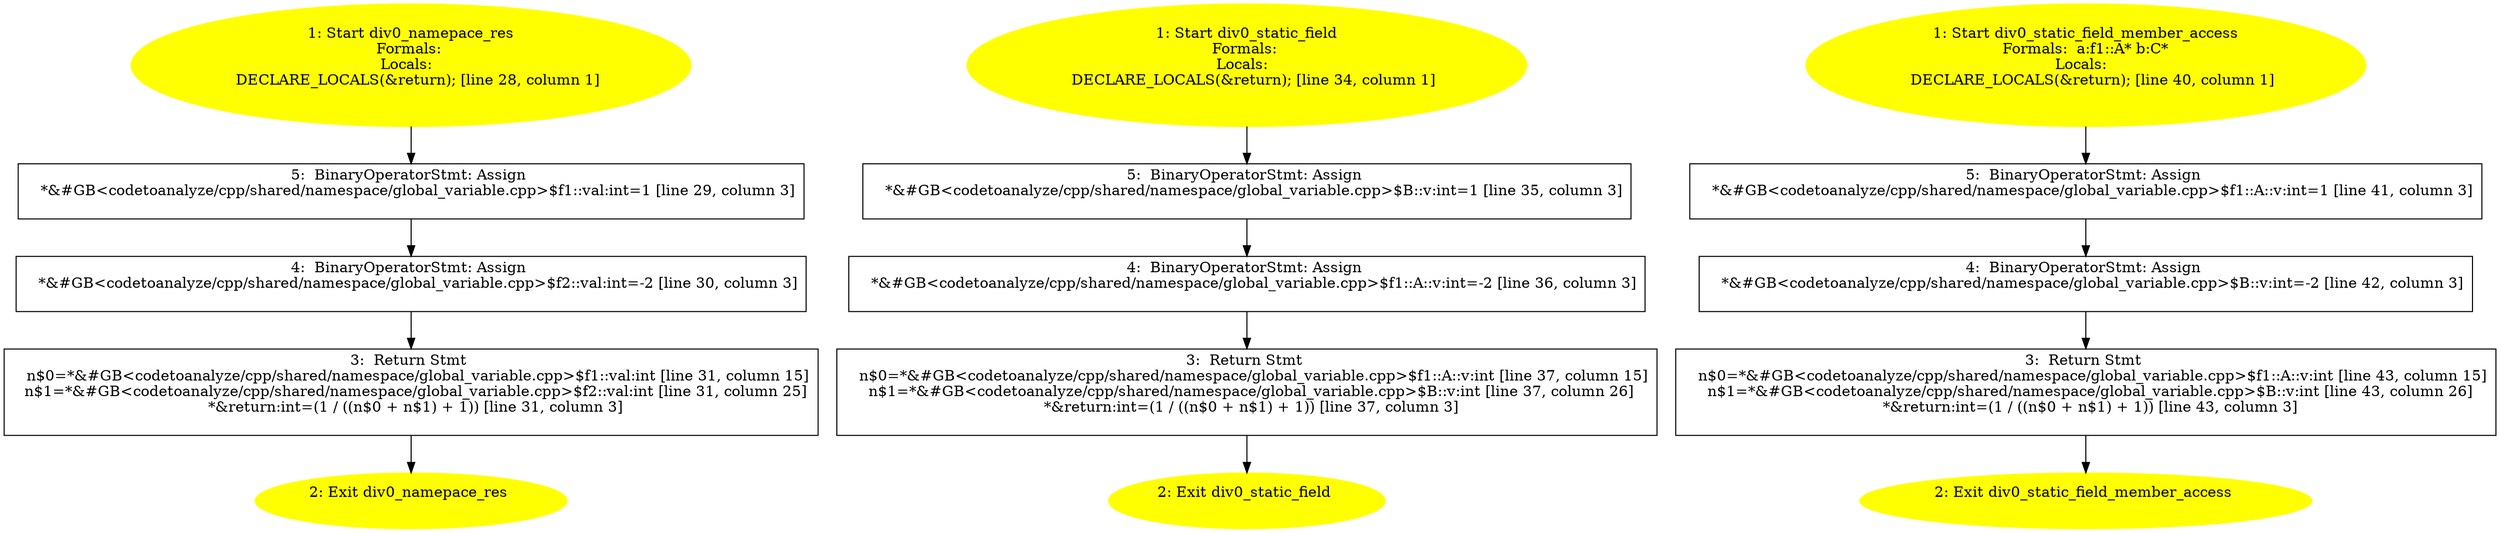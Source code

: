 /* @generated */
digraph iCFG {
"div0_namepace_res#2404445022135827615.21a14d3c59bb168093c5935b4fa42647_1" [label="1: Start div0_namepace_res\nFormals: \nLocals:  \n   DECLARE_LOCALS(&return); [line 28, column 1]\n " color=yellow style=filled]
	

	 "div0_namepace_res#2404445022135827615.21a14d3c59bb168093c5935b4fa42647_1" -> "div0_namepace_res#2404445022135827615.21a14d3c59bb168093c5935b4fa42647_5" ;
"div0_namepace_res#2404445022135827615.21a14d3c59bb168093c5935b4fa42647_2" [label="2: Exit div0_namepace_res \n  " color=yellow style=filled]
	

"div0_namepace_res#2404445022135827615.21a14d3c59bb168093c5935b4fa42647_3" [label="3:  Return Stmt \n   n$0=*&#GB<codetoanalyze/cpp/shared/namespace/global_variable.cpp>$f1::val:int [line 31, column 15]\n  n$1=*&#GB<codetoanalyze/cpp/shared/namespace/global_variable.cpp>$f2::val:int [line 31, column 25]\n  *&return:int=(1 / ((n$0 + n$1) + 1)) [line 31, column 3]\n " shape="box"]
	

	 "div0_namepace_res#2404445022135827615.21a14d3c59bb168093c5935b4fa42647_3" -> "div0_namepace_res#2404445022135827615.21a14d3c59bb168093c5935b4fa42647_2" ;
"div0_namepace_res#2404445022135827615.21a14d3c59bb168093c5935b4fa42647_4" [label="4:  BinaryOperatorStmt: Assign \n   *&#GB<codetoanalyze/cpp/shared/namespace/global_variable.cpp>$f2::val:int=-2 [line 30, column 3]\n " shape="box"]
	

	 "div0_namepace_res#2404445022135827615.21a14d3c59bb168093c5935b4fa42647_4" -> "div0_namepace_res#2404445022135827615.21a14d3c59bb168093c5935b4fa42647_3" ;
"div0_namepace_res#2404445022135827615.21a14d3c59bb168093c5935b4fa42647_5" [label="5:  BinaryOperatorStmt: Assign \n   *&#GB<codetoanalyze/cpp/shared/namespace/global_variable.cpp>$f1::val:int=1 [line 29, column 3]\n " shape="box"]
	

	 "div0_namepace_res#2404445022135827615.21a14d3c59bb168093c5935b4fa42647_5" -> "div0_namepace_res#2404445022135827615.21a14d3c59bb168093c5935b4fa42647_4" ;
"div0_static_field#12231470699631142739.dca5ebae856e9b404facab8151fb6246_1" [label="1: Start div0_static_field\nFormals: \nLocals:  \n   DECLARE_LOCALS(&return); [line 34, column 1]\n " color=yellow style=filled]
	

	 "div0_static_field#12231470699631142739.dca5ebae856e9b404facab8151fb6246_1" -> "div0_static_field#12231470699631142739.dca5ebae856e9b404facab8151fb6246_5" ;
"div0_static_field#12231470699631142739.dca5ebae856e9b404facab8151fb6246_2" [label="2: Exit div0_static_field \n  " color=yellow style=filled]
	

"div0_static_field#12231470699631142739.dca5ebae856e9b404facab8151fb6246_3" [label="3:  Return Stmt \n   n$0=*&#GB<codetoanalyze/cpp/shared/namespace/global_variable.cpp>$f1::A::v:int [line 37, column 15]\n  n$1=*&#GB<codetoanalyze/cpp/shared/namespace/global_variable.cpp>$B::v:int [line 37, column 26]\n  *&return:int=(1 / ((n$0 + n$1) + 1)) [line 37, column 3]\n " shape="box"]
	

	 "div0_static_field#12231470699631142739.dca5ebae856e9b404facab8151fb6246_3" -> "div0_static_field#12231470699631142739.dca5ebae856e9b404facab8151fb6246_2" ;
"div0_static_field#12231470699631142739.dca5ebae856e9b404facab8151fb6246_4" [label="4:  BinaryOperatorStmt: Assign \n   *&#GB<codetoanalyze/cpp/shared/namespace/global_variable.cpp>$f1::A::v:int=-2 [line 36, column 3]\n " shape="box"]
	

	 "div0_static_field#12231470699631142739.dca5ebae856e9b404facab8151fb6246_4" -> "div0_static_field#12231470699631142739.dca5ebae856e9b404facab8151fb6246_3" ;
"div0_static_field#12231470699631142739.dca5ebae856e9b404facab8151fb6246_5" [label="5:  BinaryOperatorStmt: Assign \n   *&#GB<codetoanalyze/cpp/shared/namespace/global_variable.cpp>$B::v:int=1 [line 35, column 3]\n " shape="box"]
	

	 "div0_static_field#12231470699631142739.dca5ebae856e9b404facab8151fb6246_5" -> "div0_static_field#12231470699631142739.dca5ebae856e9b404facab8151fb6246_4" ;
"div0_static_field_member_access#8775359855042425857.b606a4de40e2ad34cbe0f38ab2d7e485_1" [label="1: Start div0_static_field_member_access\nFormals:  a:f1::A* b:C*\nLocals:  \n   DECLARE_LOCALS(&return); [line 40, column 1]\n " color=yellow style=filled]
	

	 "div0_static_field_member_access#8775359855042425857.b606a4de40e2ad34cbe0f38ab2d7e485_1" -> "div0_static_field_member_access#8775359855042425857.b606a4de40e2ad34cbe0f38ab2d7e485_5" ;
"div0_static_field_member_access#8775359855042425857.b606a4de40e2ad34cbe0f38ab2d7e485_2" [label="2: Exit div0_static_field_member_access \n  " color=yellow style=filled]
	

"div0_static_field_member_access#8775359855042425857.b606a4de40e2ad34cbe0f38ab2d7e485_3" [label="3:  Return Stmt \n   n$0=*&#GB<codetoanalyze/cpp/shared/namespace/global_variable.cpp>$f1::A::v:int [line 43, column 15]\n  n$1=*&#GB<codetoanalyze/cpp/shared/namespace/global_variable.cpp>$B::v:int [line 43, column 26]\n  *&return:int=(1 / ((n$0 + n$1) + 1)) [line 43, column 3]\n " shape="box"]
	

	 "div0_static_field_member_access#8775359855042425857.b606a4de40e2ad34cbe0f38ab2d7e485_3" -> "div0_static_field_member_access#8775359855042425857.b606a4de40e2ad34cbe0f38ab2d7e485_2" ;
"div0_static_field_member_access#8775359855042425857.b606a4de40e2ad34cbe0f38ab2d7e485_4" [label="4:  BinaryOperatorStmt: Assign \n   *&#GB<codetoanalyze/cpp/shared/namespace/global_variable.cpp>$B::v:int=-2 [line 42, column 3]\n " shape="box"]
	

	 "div0_static_field_member_access#8775359855042425857.b606a4de40e2ad34cbe0f38ab2d7e485_4" -> "div0_static_field_member_access#8775359855042425857.b606a4de40e2ad34cbe0f38ab2d7e485_3" ;
"div0_static_field_member_access#8775359855042425857.b606a4de40e2ad34cbe0f38ab2d7e485_5" [label="5:  BinaryOperatorStmt: Assign \n   *&#GB<codetoanalyze/cpp/shared/namespace/global_variable.cpp>$f1::A::v:int=1 [line 41, column 3]\n " shape="box"]
	

	 "div0_static_field_member_access#8775359855042425857.b606a4de40e2ad34cbe0f38ab2d7e485_5" -> "div0_static_field_member_access#8775359855042425857.b606a4de40e2ad34cbe0f38ab2d7e485_4" ;
}
